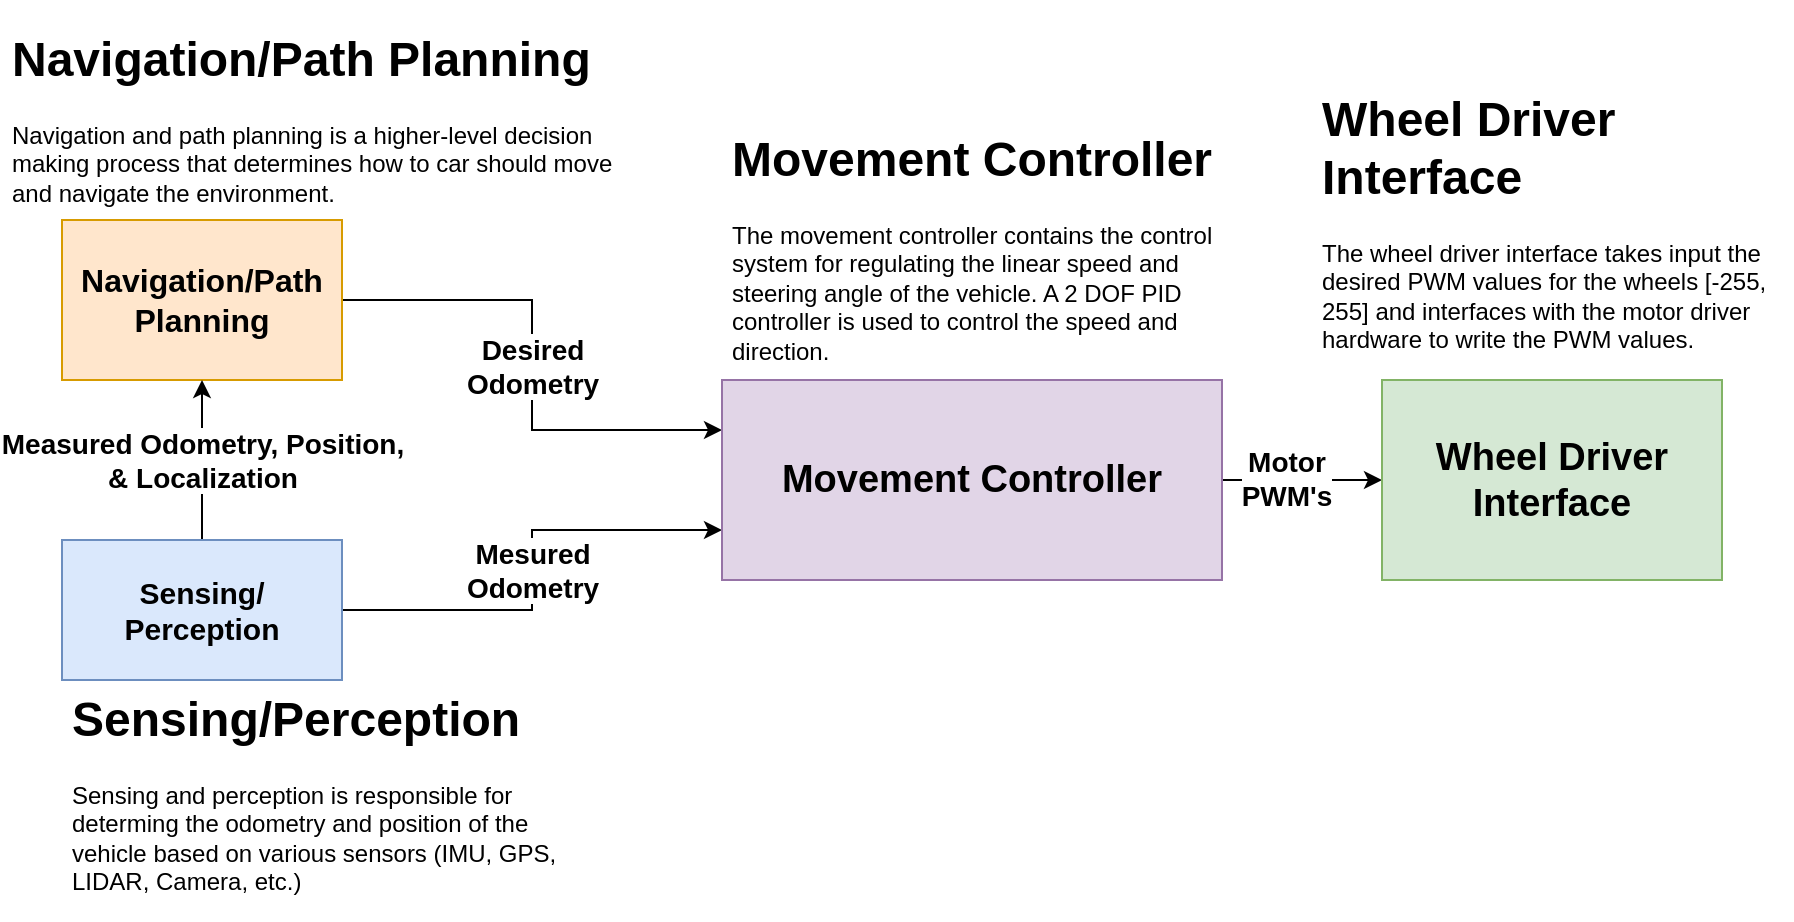 <mxfile version="13.0.3" type="device"><diagram id="xw1yCKrUFmLU391UK9hv" name="Page-1"><mxGraphModel dx="2035" dy="1810" grid="1" gridSize="10" guides="1" tooltips="1" connect="1" arrows="1" fold="1" page="1" pageScale="1" pageWidth="850" pageHeight="1100" math="0" shadow="0"><root><mxCell id="0"/><mxCell id="1" parent="0"/><mxCell id="jqwY36d6STwQayhassgA-2" value="&lt;b style=&quot;font-size: 14px&quot;&gt;Desired&lt;br&gt;Odometry&lt;/b&gt;" style="edgeStyle=orthogonalEdgeStyle;rounded=0;orthogonalLoop=1;jettySize=auto;html=1;exitX=0;exitY=0.25;exitDx=0;exitDy=0;startArrow=classic;startFill=1;endArrow=none;endFill=0;entryX=1;entryY=0.5;entryDx=0;entryDy=0;" edge="1" parent="1" source="jqwY36d6STwQayhassgA-1" target="jqwY36d6STwQayhassgA-13"><mxGeometry relative="1" as="geometry"><mxPoint x="100" y="145" as="targetPoint"/><Array as="points"/><mxPoint as="offset"/></mxGeometry></mxCell><mxCell id="jqwY36d6STwQayhassgA-3" value="&lt;b style=&quot;font-size: 14px&quot;&gt;Mesured&lt;br&gt;Odometry&lt;/b&gt;" style="edgeStyle=orthogonalEdgeStyle;rounded=0;orthogonalLoop=1;jettySize=auto;html=1;exitX=0;exitY=0.75;exitDx=0;exitDy=0;startArrow=classic;startFill=1;endArrow=none;endFill=0;entryX=1;entryY=0.5;entryDx=0;entryDy=0;" edge="1" parent="1" source="jqwY36d6STwQayhassgA-1" target="jqwY36d6STwQayhassgA-14"><mxGeometry relative="1" as="geometry"><mxPoint x="100" y="195" as="targetPoint"/><Array as="points"/></mxGeometry></mxCell><mxCell id="jqwY36d6STwQayhassgA-10" style="edgeStyle=orthogonalEdgeStyle;rounded=0;orthogonalLoop=1;jettySize=auto;html=1;startArrow=none;startFill=0;endArrow=classic;endFill=1;" edge="1" parent="1" source="jqwY36d6STwQayhassgA-1" target="jqwY36d6STwQayhassgA-9"><mxGeometry relative="1" as="geometry"/></mxCell><mxCell id="jqwY36d6STwQayhassgA-11" value="&lt;b style=&quot;font-size: 14px&quot;&gt;Motor&lt;br&gt;PWM's&lt;/b&gt;" style="edgeLabel;html=1;align=center;verticalAlign=middle;resizable=0;points=[];" vertex="1" connectable="0" parent="jqwY36d6STwQayhassgA-10"><mxGeometry x="-0.206" y="1" relative="1" as="geometry"><mxPoint as="offset"/></mxGeometry></mxCell><mxCell id="jqwY36d6STwQayhassgA-1" value="&lt;b&gt;&lt;font style=&quot;font-size: 19px&quot;&gt;Movement Controller&lt;/font&gt;&lt;/b&gt;" style="rounded=0;whiteSpace=wrap;html=1;fillColor=#e1d5e7;strokeColor=#9673a6;" vertex="1" parent="1"><mxGeometry x="280" y="120" width="250" height="100" as="geometry"/></mxCell><mxCell id="jqwY36d6STwQayhassgA-8" value="&lt;h1&gt;Movement Controller&lt;/h1&gt;&lt;p&gt;The movement controller contains the control system for regulating the linear speed and steering angle of the vehicle. A 2 DOF PID controller is used to control the speed and direction.&amp;nbsp;&lt;/p&gt;" style="text;html=1;strokeColor=none;fillColor=none;spacing=5;spacingTop=-20;whiteSpace=wrap;overflow=hidden;rounded=0;" vertex="1" parent="1"><mxGeometry x="280" y="-10" width="250" height="120" as="geometry"/></mxCell><mxCell id="jqwY36d6STwQayhassgA-9" value="&lt;font style=&quot;font-size: 19px&quot;&gt;&lt;b&gt;Wheel Driver&lt;br&gt;Interface&lt;/b&gt;&lt;/font&gt;" style="rounded=0;whiteSpace=wrap;html=1;fillColor=#d5e8d4;strokeColor=#82b366;" vertex="1" parent="1"><mxGeometry x="610" y="120" width="170" height="100" as="geometry"/></mxCell><mxCell id="jqwY36d6STwQayhassgA-12" value="&lt;h1&gt;Wheel Driver Interface&lt;/h1&gt;&lt;p&gt;The wheel driver interface takes input the desired PWM values for the wheels [-255, 255] and interfaces with the motor driver hardware to write the PWM values.&amp;nbsp;&lt;/p&gt;" style="text;html=1;strokeColor=none;fillColor=none;spacing=5;spacingTop=-20;whiteSpace=wrap;overflow=hidden;rounded=0;" vertex="1" parent="1"><mxGeometry x="575" y="-30" width="240" height="140" as="geometry"/></mxCell><mxCell id="jqwY36d6STwQayhassgA-13" value="&lt;font size=&quot;1&quot;&gt;&lt;b style=&quot;font-size: 16px&quot;&gt;Navigation/Path Planning&lt;/b&gt;&lt;/font&gt;" style="rounded=0;whiteSpace=wrap;html=1;fillColor=#ffe6cc;strokeColor=#d79b00;" vertex="1" parent="1"><mxGeometry x="-50" y="40" width="140" height="80" as="geometry"/></mxCell><mxCell id="jqwY36d6STwQayhassgA-15" value="&lt;b&gt;&lt;font style=&quot;font-size: 14px&quot;&gt;Measured Odometry, Position,&lt;br&gt;&amp;amp; Localization&lt;br&gt;&lt;/font&gt;&lt;/b&gt;" style="edgeStyle=orthogonalEdgeStyle;rounded=0;orthogonalLoop=1;jettySize=auto;html=1;entryX=0.5;entryY=1;entryDx=0;entryDy=0;startArrow=none;startFill=0;endArrow=classic;endFill=1;" edge="1" parent="1" source="jqwY36d6STwQayhassgA-14" target="jqwY36d6STwQayhassgA-13"><mxGeometry relative="1" as="geometry"/></mxCell><mxCell id="jqwY36d6STwQayhassgA-14" value="&lt;b&gt;&lt;font style=&quot;font-size: 15px&quot;&gt;Sensing/&lt;br&gt;Perception&lt;/font&gt;&lt;/b&gt;" style="rounded=0;whiteSpace=wrap;html=1;fillColor=#dae8fc;strokeColor=#6c8ebf;" vertex="1" parent="1"><mxGeometry x="-50" y="200" width="140" height="70" as="geometry"/></mxCell><mxCell id="jqwY36d6STwQayhassgA-16" value="&lt;h1&gt;Sensing/Perception&lt;/h1&gt;&lt;p&gt;Sensing and perception is responsible for determing the odometry and position of the vehicle based on various sensors (IMU, GPS, LIDAR, Camera, etc.)&lt;/p&gt;" style="text;html=1;strokeColor=none;fillColor=none;spacing=5;spacingTop=-20;whiteSpace=wrap;overflow=hidden;rounded=0;" vertex="1" parent="1"><mxGeometry x="-50" y="270" width="270" height="120" as="geometry"/></mxCell><mxCell id="jqwY36d6STwQayhassgA-17" value="&lt;h1&gt;Navigation/Path Planning&lt;/h1&gt;&lt;p&gt;Navigation and path planning is a higher-level decision making process that determines how to car should move and navigate the environment.&lt;/p&gt;" style="text;html=1;strokeColor=none;fillColor=none;spacing=5;spacingTop=-20;whiteSpace=wrap;overflow=hidden;rounded=0;" vertex="1" parent="1"><mxGeometry x="-80" y="-60" width="320" height="100" as="geometry"/></mxCell></root></mxGraphModel></diagram></mxfile>